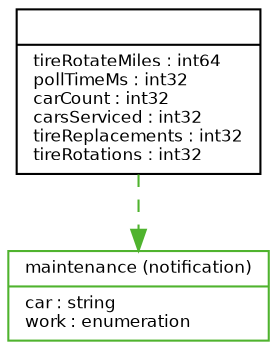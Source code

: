 digraph G {
        fontname = "Bitstream Vera Sans"
        fontsize = 8

        node [
                fontname = "Bitstream Vera Sans"
                fontsize = 8
                shape = "record"
        ]

        edge [
                fontname = "Bitstream Vera Sans"
                fontsize = 8
        ]


       garage [
         label = "{|tireRotateMiles : int64\lpollTimeMs : int32\lcarCount : int32\lcarsServiced : int32\ltireReplacements : int32\ltireRotations : int32\l}"
       ]





       garage_maintenance [
         label = "{maintenance (notification)|car : string\lwork : enumeration\l}"
         color = "#4fb32e"
       ]
       garage -> garage_maintenance [
         style = "dashed"
         color = "#4fb32e"
       ]






  
    
    
    
    
    
    


}
